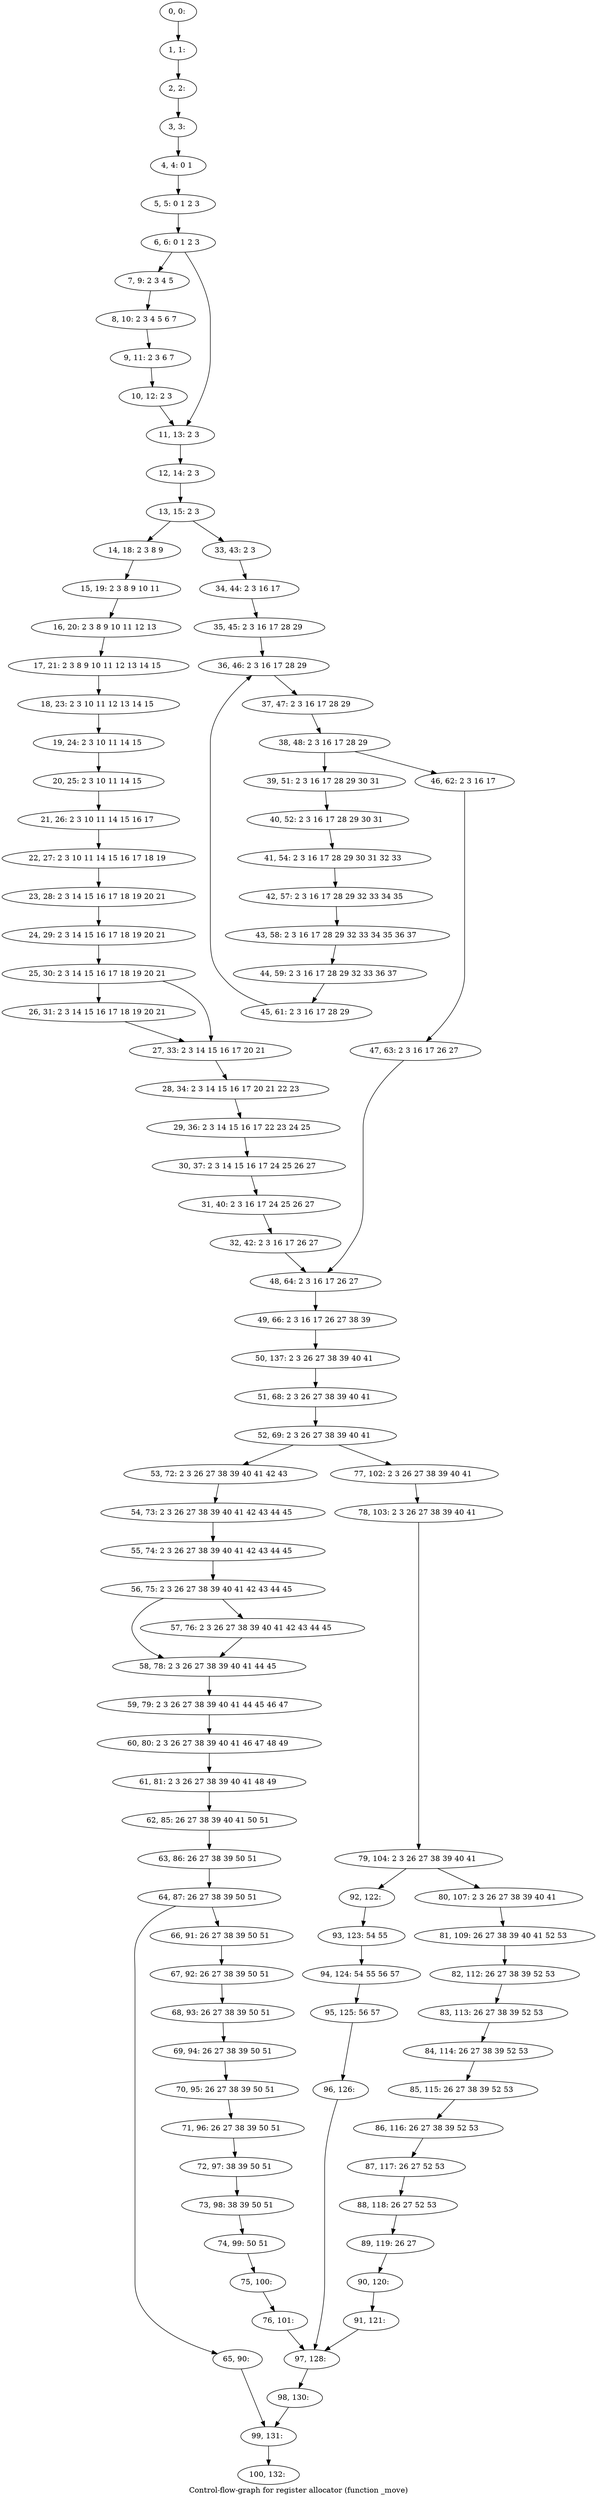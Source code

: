 digraph G {
graph [label="Control-flow-graph for register allocator (function _move)"]
0[label="0, 0: "];
1[label="1, 1: "];
2[label="2, 2: "];
3[label="3, 3: "];
4[label="4, 4: 0 1 "];
5[label="5, 5: 0 1 2 3 "];
6[label="6, 6: 0 1 2 3 "];
7[label="7, 9: 2 3 4 5 "];
8[label="8, 10: 2 3 4 5 6 7 "];
9[label="9, 11: 2 3 6 7 "];
10[label="10, 12: 2 3 "];
11[label="11, 13: 2 3 "];
12[label="12, 14: 2 3 "];
13[label="13, 15: 2 3 "];
14[label="14, 18: 2 3 8 9 "];
15[label="15, 19: 2 3 8 9 10 11 "];
16[label="16, 20: 2 3 8 9 10 11 12 13 "];
17[label="17, 21: 2 3 8 9 10 11 12 13 14 15 "];
18[label="18, 23: 2 3 10 11 12 13 14 15 "];
19[label="19, 24: 2 3 10 11 14 15 "];
20[label="20, 25: 2 3 10 11 14 15 "];
21[label="21, 26: 2 3 10 11 14 15 16 17 "];
22[label="22, 27: 2 3 10 11 14 15 16 17 18 19 "];
23[label="23, 28: 2 3 14 15 16 17 18 19 20 21 "];
24[label="24, 29: 2 3 14 15 16 17 18 19 20 21 "];
25[label="25, 30: 2 3 14 15 16 17 18 19 20 21 "];
26[label="26, 31: 2 3 14 15 16 17 18 19 20 21 "];
27[label="27, 33: 2 3 14 15 16 17 20 21 "];
28[label="28, 34: 2 3 14 15 16 17 20 21 22 23 "];
29[label="29, 36: 2 3 14 15 16 17 22 23 24 25 "];
30[label="30, 37: 2 3 14 15 16 17 24 25 26 27 "];
31[label="31, 40: 2 3 16 17 24 25 26 27 "];
32[label="32, 42: 2 3 16 17 26 27 "];
33[label="33, 43: 2 3 "];
34[label="34, 44: 2 3 16 17 "];
35[label="35, 45: 2 3 16 17 28 29 "];
36[label="36, 46: 2 3 16 17 28 29 "];
37[label="37, 47: 2 3 16 17 28 29 "];
38[label="38, 48: 2 3 16 17 28 29 "];
39[label="39, 51: 2 3 16 17 28 29 30 31 "];
40[label="40, 52: 2 3 16 17 28 29 30 31 "];
41[label="41, 54: 2 3 16 17 28 29 30 31 32 33 "];
42[label="42, 57: 2 3 16 17 28 29 32 33 34 35 "];
43[label="43, 58: 2 3 16 17 28 29 32 33 34 35 36 37 "];
44[label="44, 59: 2 3 16 17 28 29 32 33 36 37 "];
45[label="45, 61: 2 3 16 17 28 29 "];
46[label="46, 62: 2 3 16 17 "];
47[label="47, 63: 2 3 16 17 26 27 "];
48[label="48, 64: 2 3 16 17 26 27 "];
49[label="49, 66: 2 3 16 17 26 27 38 39 "];
50[label="50, 137: 2 3 26 27 38 39 40 41 "];
51[label="51, 68: 2 3 26 27 38 39 40 41 "];
52[label="52, 69: 2 3 26 27 38 39 40 41 "];
53[label="53, 72: 2 3 26 27 38 39 40 41 42 43 "];
54[label="54, 73: 2 3 26 27 38 39 40 41 42 43 44 45 "];
55[label="55, 74: 2 3 26 27 38 39 40 41 42 43 44 45 "];
56[label="56, 75: 2 3 26 27 38 39 40 41 42 43 44 45 "];
57[label="57, 76: 2 3 26 27 38 39 40 41 42 43 44 45 "];
58[label="58, 78: 2 3 26 27 38 39 40 41 44 45 "];
59[label="59, 79: 2 3 26 27 38 39 40 41 44 45 46 47 "];
60[label="60, 80: 2 3 26 27 38 39 40 41 46 47 48 49 "];
61[label="61, 81: 2 3 26 27 38 39 40 41 48 49 "];
62[label="62, 85: 26 27 38 39 40 41 50 51 "];
63[label="63, 86: 26 27 38 39 50 51 "];
64[label="64, 87: 26 27 38 39 50 51 "];
65[label="65, 90: "];
66[label="66, 91: 26 27 38 39 50 51 "];
67[label="67, 92: 26 27 38 39 50 51 "];
68[label="68, 93: 26 27 38 39 50 51 "];
69[label="69, 94: 26 27 38 39 50 51 "];
70[label="70, 95: 26 27 38 39 50 51 "];
71[label="71, 96: 26 27 38 39 50 51 "];
72[label="72, 97: 38 39 50 51 "];
73[label="73, 98: 38 39 50 51 "];
74[label="74, 99: 50 51 "];
75[label="75, 100: "];
76[label="76, 101: "];
77[label="77, 102: 2 3 26 27 38 39 40 41 "];
78[label="78, 103: 2 3 26 27 38 39 40 41 "];
79[label="79, 104: 2 3 26 27 38 39 40 41 "];
80[label="80, 107: 2 3 26 27 38 39 40 41 "];
81[label="81, 109: 26 27 38 39 40 41 52 53 "];
82[label="82, 112: 26 27 38 39 52 53 "];
83[label="83, 113: 26 27 38 39 52 53 "];
84[label="84, 114: 26 27 38 39 52 53 "];
85[label="85, 115: 26 27 38 39 52 53 "];
86[label="86, 116: 26 27 38 39 52 53 "];
87[label="87, 117: 26 27 52 53 "];
88[label="88, 118: 26 27 52 53 "];
89[label="89, 119: 26 27 "];
90[label="90, 120: "];
91[label="91, 121: "];
92[label="92, 122: "];
93[label="93, 123: 54 55 "];
94[label="94, 124: 54 55 56 57 "];
95[label="95, 125: 56 57 "];
96[label="96, 126: "];
97[label="97, 128: "];
98[label="98, 130: "];
99[label="99, 131: "];
100[label="100, 132: "];
0->1 ;
1->2 ;
2->3 ;
3->4 ;
4->5 ;
5->6 ;
6->7 ;
6->11 ;
7->8 ;
8->9 ;
9->10 ;
10->11 ;
11->12 ;
12->13 ;
13->14 ;
13->33 ;
14->15 ;
15->16 ;
16->17 ;
17->18 ;
18->19 ;
19->20 ;
20->21 ;
21->22 ;
22->23 ;
23->24 ;
24->25 ;
25->26 ;
25->27 ;
26->27 ;
27->28 ;
28->29 ;
29->30 ;
30->31 ;
31->32 ;
32->48 ;
33->34 ;
34->35 ;
35->36 ;
36->37 ;
37->38 ;
38->39 ;
38->46 ;
39->40 ;
40->41 ;
41->42 ;
42->43 ;
43->44 ;
44->45 ;
45->36 ;
46->47 ;
47->48 ;
48->49 ;
49->50 ;
50->51 ;
51->52 ;
52->53 ;
52->77 ;
53->54 ;
54->55 ;
55->56 ;
56->57 ;
56->58 ;
57->58 ;
58->59 ;
59->60 ;
60->61 ;
61->62 ;
62->63 ;
63->64 ;
64->65 ;
64->66 ;
65->99 ;
66->67 ;
67->68 ;
68->69 ;
69->70 ;
70->71 ;
71->72 ;
72->73 ;
73->74 ;
74->75 ;
75->76 ;
76->97 ;
77->78 ;
78->79 ;
79->80 ;
79->92 ;
80->81 ;
81->82 ;
82->83 ;
83->84 ;
84->85 ;
85->86 ;
86->87 ;
87->88 ;
88->89 ;
89->90 ;
90->91 ;
91->97 ;
92->93 ;
93->94 ;
94->95 ;
95->96 ;
96->97 ;
97->98 ;
98->99 ;
99->100 ;
}
